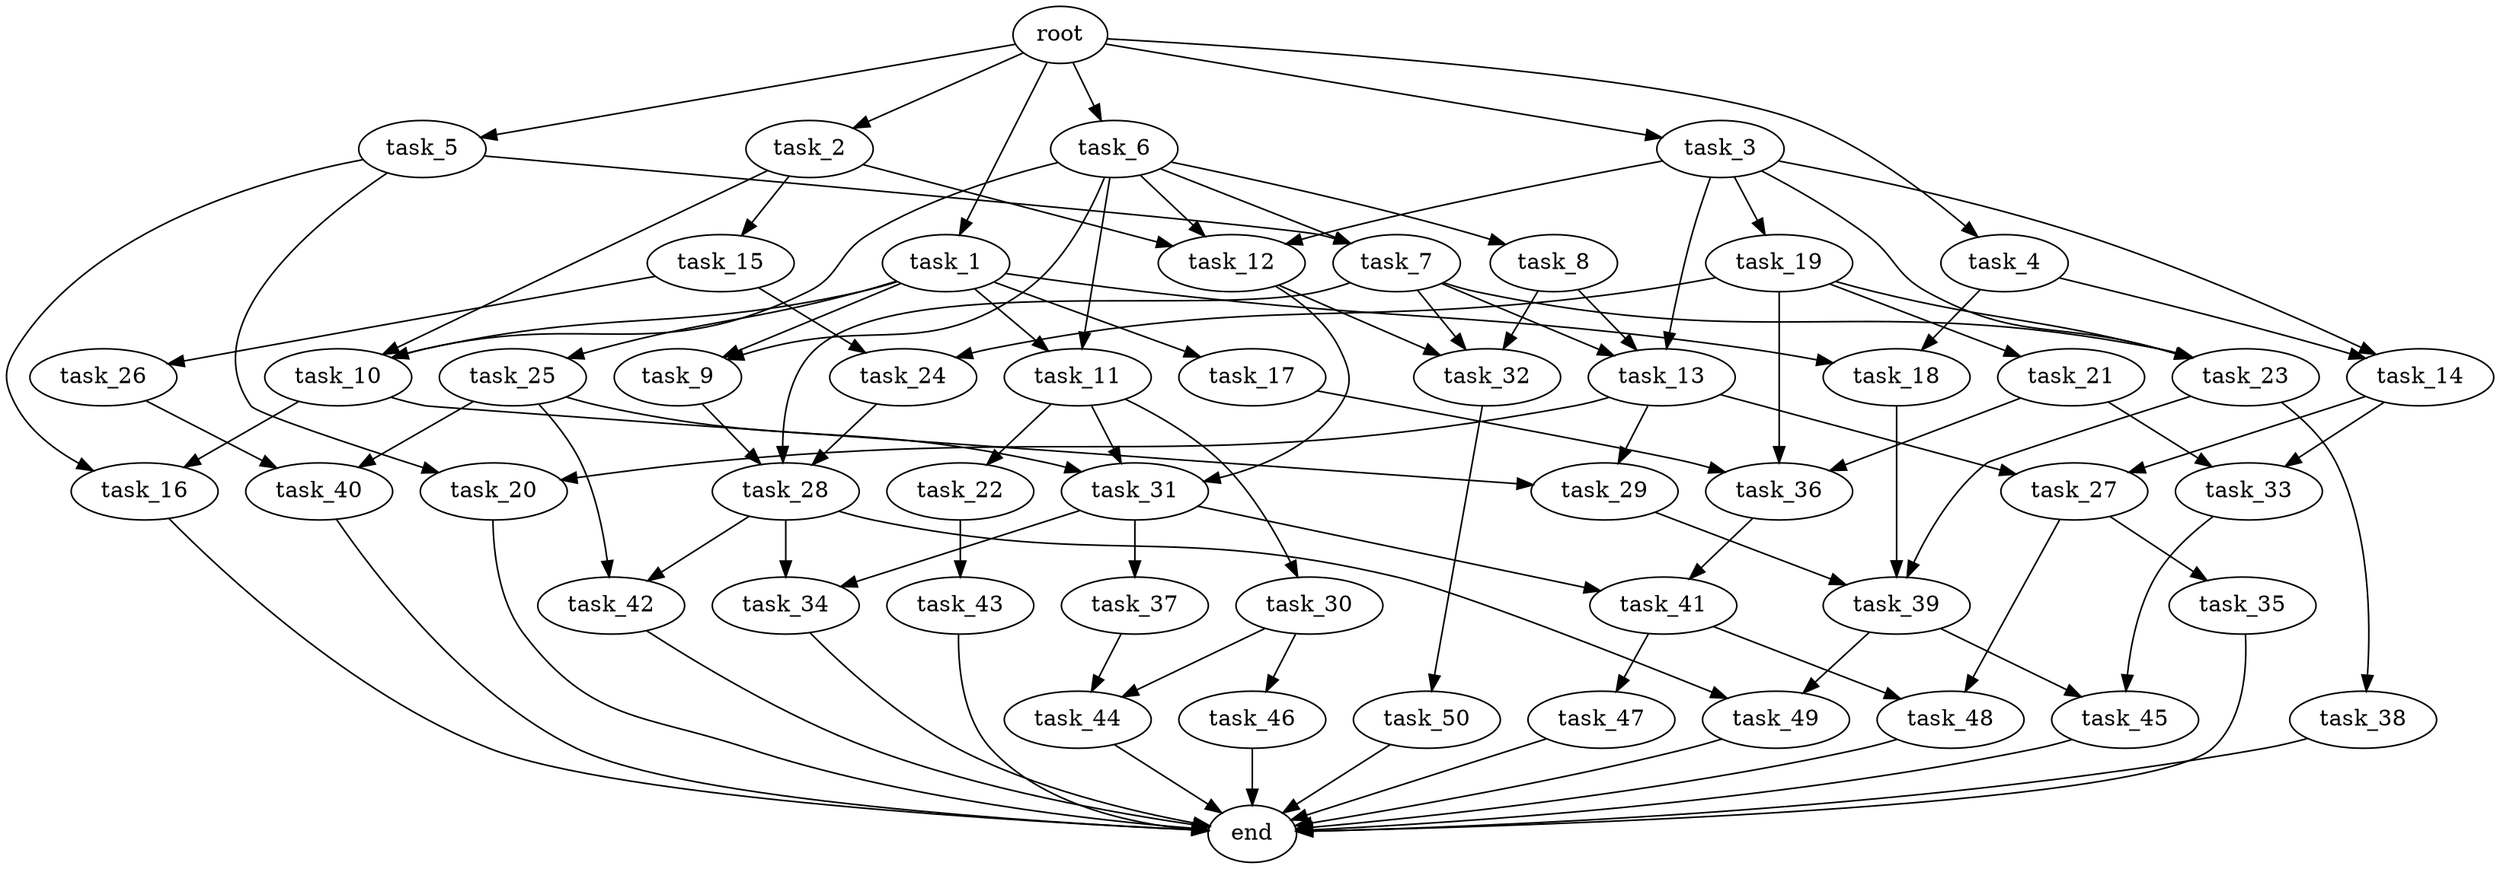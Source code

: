 digraph G {
  root [size="0.000000e+00"];
  task_1 [size="7.086974e+09"];
  task_2 [size="3.683677e+09"];
  task_3 [size="3.027248e+09"];
  task_4 [size="4.655157e+09"];
  task_5 [size="8.705232e+09"];
  task_6 [size="2.997864e+07"];
  task_7 [size="8.196498e+09"];
  task_8 [size="8.997183e+09"];
  task_9 [size="1.196060e+09"];
  task_10 [size="7.710918e+09"];
  task_11 [size="2.636206e+09"];
  task_12 [size="4.508921e+09"];
  task_13 [size="4.490284e+09"];
  task_14 [size="6.398235e+09"];
  task_15 [size="1.468077e+09"];
  task_16 [size="7.863111e+09"];
  task_17 [size="1.082293e+08"];
  task_18 [size="9.666602e+09"];
  task_19 [size="2.696275e+09"];
  task_20 [size="6.158152e+08"];
  task_21 [size="8.189332e+09"];
  task_22 [size="3.410749e+09"];
  task_23 [size="7.001010e+09"];
  task_24 [size="6.224368e+09"];
  task_25 [size="5.518442e+09"];
  task_26 [size="6.799935e+09"];
  task_27 [size="8.050127e+09"];
  task_28 [size="8.626221e+09"];
  task_29 [size="9.204337e+09"];
  task_30 [size="6.276234e+09"];
  task_31 [size="5.654410e+09"];
  task_32 [size="4.707537e+09"];
  task_33 [size="4.491359e+09"];
  task_34 [size="8.405836e+09"];
  task_35 [size="5.391229e+09"];
  task_36 [size="3.807442e+09"];
  task_37 [size="1.085299e+09"];
  task_38 [size="3.786533e+09"];
  task_39 [size="4.445054e+09"];
  task_40 [size="3.690645e+08"];
  task_41 [size="6.043460e+09"];
  task_42 [size="4.936313e+09"];
  task_43 [size="7.395228e+09"];
  task_44 [size="9.678756e+09"];
  task_45 [size="7.742533e+09"];
  task_46 [size="2.390559e+09"];
  task_47 [size="7.634973e+09"];
  task_48 [size="6.928247e+08"];
  task_49 [size="5.729956e+08"];
  task_50 [size="3.472266e+09"];
  end [size="0.000000e+00"];

  root -> task_1 [size="1.000000e-12"];
  root -> task_2 [size="1.000000e-12"];
  root -> task_3 [size="1.000000e-12"];
  root -> task_4 [size="1.000000e-12"];
  root -> task_5 [size="1.000000e-12"];
  root -> task_6 [size="1.000000e-12"];
  task_1 -> task_9 [size="5.980302e+07"];
  task_1 -> task_10 [size="2.570306e+08"];
  task_1 -> task_11 [size="1.318103e+08"];
  task_1 -> task_17 [size="1.082293e+07"];
  task_1 -> task_18 [size="4.833301e+08"];
  task_1 -> task_25 [size="5.518442e+08"];
  task_2 -> task_10 [size="2.570306e+08"];
  task_2 -> task_12 [size="1.502974e+08"];
  task_2 -> task_15 [size="1.468077e+08"];
  task_3 -> task_12 [size="1.502974e+08"];
  task_3 -> task_13 [size="1.496761e+08"];
  task_3 -> task_14 [size="3.199118e+08"];
  task_3 -> task_19 [size="2.696275e+08"];
  task_3 -> task_23 [size="2.333670e+08"];
  task_4 -> task_14 [size="3.199118e+08"];
  task_4 -> task_18 [size="4.833301e+08"];
  task_5 -> task_7 [size="4.098249e+08"];
  task_5 -> task_16 [size="3.931556e+08"];
  task_5 -> task_20 [size="3.079076e+07"];
  task_6 -> task_7 [size="4.098249e+08"];
  task_6 -> task_8 [size="8.997183e+08"];
  task_6 -> task_9 [size="5.980302e+07"];
  task_6 -> task_10 [size="2.570306e+08"];
  task_6 -> task_11 [size="1.318103e+08"];
  task_6 -> task_12 [size="1.502974e+08"];
  task_7 -> task_13 [size="1.496761e+08"];
  task_7 -> task_23 [size="2.333670e+08"];
  task_7 -> task_28 [size="2.875407e+08"];
  task_7 -> task_32 [size="1.569179e+08"];
  task_8 -> task_13 [size="1.496761e+08"];
  task_8 -> task_32 [size="1.569179e+08"];
  task_9 -> task_28 [size="2.875407e+08"];
  task_10 -> task_16 [size="3.931556e+08"];
  task_10 -> task_29 [size="4.602168e+08"];
  task_11 -> task_22 [size="3.410749e+08"];
  task_11 -> task_30 [size="6.276234e+08"];
  task_11 -> task_31 [size="1.884803e+08"];
  task_12 -> task_31 [size="1.884803e+08"];
  task_12 -> task_32 [size="1.569179e+08"];
  task_13 -> task_20 [size="3.079076e+07"];
  task_13 -> task_27 [size="4.025063e+08"];
  task_13 -> task_29 [size="4.602168e+08"];
  task_14 -> task_27 [size="4.025063e+08"];
  task_14 -> task_33 [size="2.245679e+08"];
  task_15 -> task_24 [size="3.112184e+08"];
  task_15 -> task_26 [size="6.799935e+08"];
  task_16 -> end [size="1.000000e-12"];
  task_17 -> task_36 [size="1.269147e+08"];
  task_18 -> task_39 [size="1.481685e+08"];
  task_19 -> task_21 [size="8.189332e+08"];
  task_19 -> task_23 [size="2.333670e+08"];
  task_19 -> task_24 [size="3.112184e+08"];
  task_19 -> task_36 [size="1.269147e+08"];
  task_20 -> end [size="1.000000e-12"];
  task_21 -> task_33 [size="2.245679e+08"];
  task_21 -> task_36 [size="1.269147e+08"];
  task_22 -> task_43 [size="7.395228e+08"];
  task_23 -> task_38 [size="3.786533e+08"];
  task_23 -> task_39 [size="1.481685e+08"];
  task_24 -> task_28 [size="2.875407e+08"];
  task_25 -> task_31 [size="1.884803e+08"];
  task_25 -> task_40 [size="1.845323e+07"];
  task_25 -> task_42 [size="2.468157e+08"];
  task_26 -> task_40 [size="1.845323e+07"];
  task_27 -> task_35 [size="5.391229e+08"];
  task_27 -> task_48 [size="3.464123e+07"];
  task_28 -> task_34 [size="4.202918e+08"];
  task_28 -> task_42 [size="2.468157e+08"];
  task_28 -> task_49 [size="2.864978e+07"];
  task_29 -> task_39 [size="1.481685e+08"];
  task_30 -> task_44 [size="4.839378e+08"];
  task_30 -> task_46 [size="2.390559e+08"];
  task_31 -> task_34 [size="4.202918e+08"];
  task_31 -> task_37 [size="1.085299e+08"];
  task_31 -> task_41 [size="3.021730e+08"];
  task_32 -> task_50 [size="3.472266e+08"];
  task_33 -> task_45 [size="3.871266e+08"];
  task_34 -> end [size="1.000000e-12"];
  task_35 -> end [size="1.000000e-12"];
  task_36 -> task_41 [size="3.021730e+08"];
  task_37 -> task_44 [size="4.839378e+08"];
  task_38 -> end [size="1.000000e-12"];
  task_39 -> task_45 [size="3.871266e+08"];
  task_39 -> task_49 [size="2.864978e+07"];
  task_40 -> end [size="1.000000e-12"];
  task_41 -> task_47 [size="7.634973e+08"];
  task_41 -> task_48 [size="3.464123e+07"];
  task_42 -> end [size="1.000000e-12"];
  task_43 -> end [size="1.000000e-12"];
  task_44 -> end [size="1.000000e-12"];
  task_45 -> end [size="1.000000e-12"];
  task_46 -> end [size="1.000000e-12"];
  task_47 -> end [size="1.000000e-12"];
  task_48 -> end [size="1.000000e-12"];
  task_49 -> end [size="1.000000e-12"];
  task_50 -> end [size="1.000000e-12"];
}
